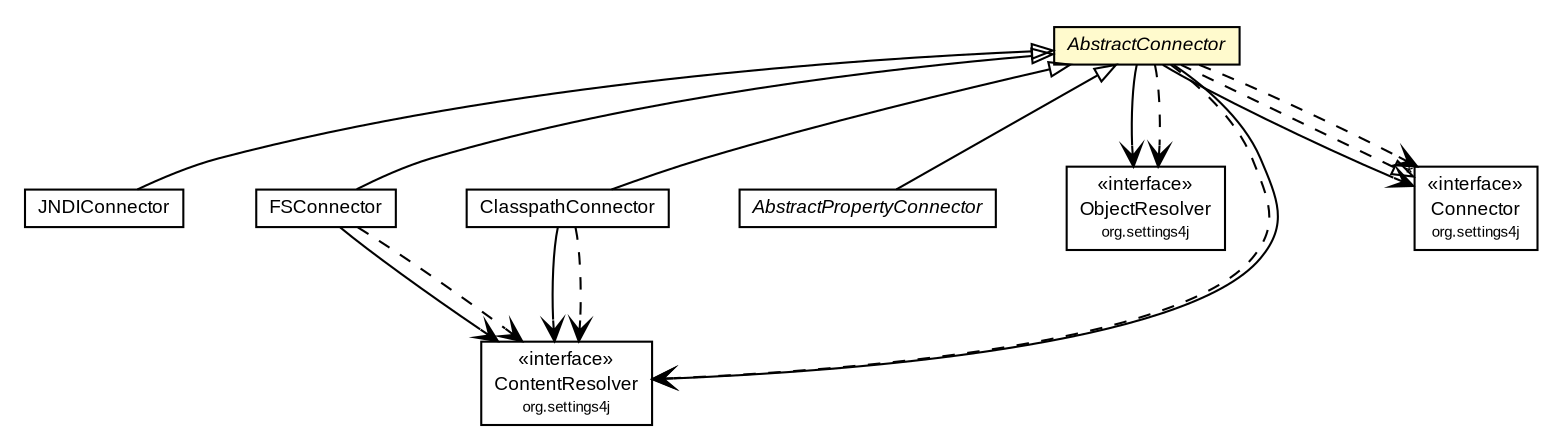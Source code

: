 #!/usr/local/bin/dot
#
# Class diagram 
# Generated by UMLGraph version R5_6 (http://www.umlgraph.org/)
#

digraph G {
	edge [fontname="arial",fontsize=10,labelfontname="arial",labelfontsize=10];
	node [fontname="arial",fontsize=10,shape=plaintext];
	nodesep=0.25;
	ranksep=0.5;
	// org.settings4j.connector.JNDIConnector
	c709 [label=<<table title="org.settings4j.connector.JNDIConnector" border="0" cellborder="1" cellspacing="0" cellpadding="2" port="p" href="./JNDIConnector.html">
		<tr><td><table border="0" cellspacing="0" cellpadding="1">
<tr><td align="center" balign="center"> JNDIConnector </td></tr>
		</table></td></tr>
		</table>>, URL="./JNDIConnector.html", fontname="arial", fontcolor="black", fontsize=9.0];
	// org.settings4j.connector.FSConnector
	c713 [label=<<table title="org.settings4j.connector.FSConnector" border="0" cellborder="1" cellspacing="0" cellpadding="2" port="p" href="./FSConnector.html">
		<tr><td><table border="0" cellspacing="0" cellpadding="1">
<tr><td align="center" balign="center"> FSConnector </td></tr>
		</table></td></tr>
		</table>>, URL="./FSConnector.html", fontname="arial", fontcolor="black", fontsize=9.0];
	// org.settings4j.connector.ClasspathConnector
	c720 [label=<<table title="org.settings4j.connector.ClasspathConnector" border="0" cellborder="1" cellspacing="0" cellpadding="2" port="p" href="./ClasspathConnector.html">
		<tr><td><table border="0" cellspacing="0" cellpadding="1">
<tr><td align="center" balign="center"> ClasspathConnector </td></tr>
		</table></td></tr>
		</table>>, URL="./ClasspathConnector.html", fontname="arial", fontcolor="black", fontsize=9.0];
	// org.settings4j.connector.AbstractPropertyConnector
	c723 [label=<<table title="org.settings4j.connector.AbstractPropertyConnector" border="0" cellborder="1" cellspacing="0" cellpadding="2" port="p" href="./AbstractPropertyConnector.html">
		<tr><td><table border="0" cellspacing="0" cellpadding="1">
<tr><td align="center" balign="center"><font face="arial italic"> AbstractPropertyConnector </font></td></tr>
		</table></td></tr>
		</table>>, URL="./AbstractPropertyConnector.html", fontname="arial", fontcolor="black", fontsize=9.0];
	// org.settings4j.connector.AbstractConnector
	c724 [label=<<table title="org.settings4j.connector.AbstractConnector" border="0" cellborder="1" cellspacing="0" cellpadding="2" port="p" bgcolor="lemonChiffon" href="./AbstractConnector.html">
		<tr><td><table border="0" cellspacing="0" cellpadding="1">
<tr><td align="center" balign="center"><font face="arial italic"> AbstractConnector </font></td></tr>
		</table></td></tr>
		</table>>, URL="./AbstractConnector.html", fontname="arial", fontcolor="black", fontsize=9.0];
	// org.settings4j.ObjectResolver
	c731 [label=<<table title="org.settings4j.ObjectResolver" border="0" cellborder="1" cellspacing="0" cellpadding="2" port="p" href="../ObjectResolver.html">
		<tr><td><table border="0" cellspacing="0" cellpadding="1">
<tr><td align="center" balign="center"> &#171;interface&#187; </td></tr>
<tr><td align="center" balign="center"> ObjectResolver </td></tr>
<tr><td align="center" balign="center"><font point-size="7.0"> org.settings4j </font></td></tr>
		</table></td></tr>
		</table>>, URL="../ObjectResolver.html", fontname="arial", fontcolor="black", fontsize=9.0];
	// org.settings4j.ContentResolver
	c733 [label=<<table title="org.settings4j.ContentResolver" border="0" cellborder="1" cellspacing="0" cellpadding="2" port="p" href="../ContentResolver.html">
		<tr><td><table border="0" cellspacing="0" cellpadding="1">
<tr><td align="center" balign="center"> &#171;interface&#187; </td></tr>
<tr><td align="center" balign="center"> ContentResolver </td></tr>
<tr><td align="center" balign="center"><font point-size="7.0"> org.settings4j </font></td></tr>
		</table></td></tr>
		</table>>, URL="../ContentResolver.html", fontname="arial", fontcolor="black", fontsize=9.0];
	// org.settings4j.Connector
	c740 [label=<<table title="org.settings4j.Connector" border="0" cellborder="1" cellspacing="0" cellpadding="2" port="p" href="../Connector.html">
		<tr><td><table border="0" cellspacing="0" cellpadding="1">
<tr><td align="center" balign="center"> &#171;interface&#187; </td></tr>
<tr><td align="center" balign="center"> Connector </td></tr>
<tr><td align="center" balign="center"><font point-size="7.0"> org.settings4j </font></td></tr>
		</table></td></tr>
		</table>>, URL="../Connector.html", fontname="arial", fontcolor="black", fontsize=9.0];
	//org.settings4j.connector.JNDIConnector extends org.settings4j.connector.AbstractConnector
	c724:p -> c709:p [dir=back,arrowtail=empty];
	//org.settings4j.connector.FSConnector extends org.settings4j.connector.AbstractConnector
	c724:p -> c713:p [dir=back,arrowtail=empty];
	//org.settings4j.connector.ClasspathConnector extends org.settings4j.connector.AbstractConnector
	c724:p -> c720:p [dir=back,arrowtail=empty];
	//org.settings4j.connector.AbstractPropertyConnector extends org.settings4j.connector.AbstractConnector
	c724:p -> c723:p [dir=back,arrowtail=empty];
	//org.settings4j.connector.AbstractConnector implements org.settings4j.Connector
	c740:p -> c724:p [dir=back,arrowtail=empty,style=dashed];
	// org.settings4j.connector.FSConnector NAVASSOC org.settings4j.ContentResolver
	c713:p -> c733:p [taillabel="", label="", headlabel="", fontname="arial", fontcolor="black", fontsize=10.0, color="black", arrowhead=open];
	// org.settings4j.connector.ClasspathConnector NAVASSOC org.settings4j.ContentResolver
	c720:p -> c733:p [taillabel="", label="", headlabel="", fontname="arial", fontcolor="black", fontsize=10.0, color="black", arrowhead=open];
	// org.settings4j.connector.AbstractConnector NAVASSOC org.settings4j.ContentResolver
	c724:p -> c733:p [taillabel="", label="", headlabel="", fontname="arial", fontcolor="black", fontsize=10.0, color="black", arrowhead=open];
	// org.settings4j.connector.AbstractConnector NAVASSOC org.settings4j.ObjectResolver
	c724:p -> c731:p [taillabel="", label="", headlabel="", fontname="arial", fontcolor="black", fontsize=10.0, color="black", arrowhead=open];
	// org.settings4j.connector.AbstractConnector NAVASSOC org.settings4j.Connector
	c724:p -> c740:p [taillabel="", label="", headlabel="*", fontname="arial", fontcolor="black", fontsize=10.0, color="black", arrowhead=open];
	// org.settings4j.connector.FSConnector DEPEND org.settings4j.ContentResolver
	c713:p -> c733:p [taillabel="", label="", headlabel="", fontname="arial", fontcolor="black", fontsize=10.0, color="black", arrowhead=open, style=dashed];
	// org.settings4j.connector.ClasspathConnector DEPEND org.settings4j.ContentResolver
	c720:p -> c733:p [taillabel="", label="", headlabel="", fontname="arial", fontcolor="black", fontsize=10.0, color="black", arrowhead=open, style=dashed];
	// org.settings4j.connector.AbstractConnector DEPEND org.settings4j.ObjectResolver
	c724:p -> c731:p [taillabel="", label="", headlabel="", fontname="arial", fontcolor="black", fontsize=10.0, color="black", arrowhead=open, style=dashed];
	// org.settings4j.connector.AbstractConnector DEPEND org.settings4j.Connector
	c724:p -> c740:p [taillabel="", label="", headlabel="", fontname="arial", fontcolor="black", fontsize=10.0, color="black", arrowhead=open, style=dashed];
	// org.settings4j.connector.AbstractConnector DEPEND org.settings4j.ContentResolver
	c724:p -> c733:p [taillabel="", label="", headlabel="", fontname="arial", fontcolor="black", fontsize=10.0, color="black", arrowhead=open, style=dashed];
}

